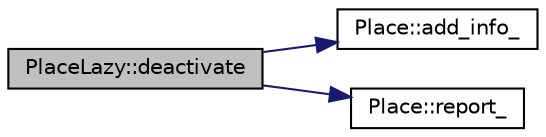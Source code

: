 digraph "PlaceLazy::deactivate"
{
  edge [fontname="Helvetica",fontsize="10",labelfontname="Helvetica",labelfontsize="10"];
  node [fontname="Helvetica",fontsize="10",shape=record];
  rankdir="LR";
  Node1 [label="PlaceLazy::deactivate",height=0.2,width=0.4,color="black", fillcolor="grey75", style="filled", fontcolor="black"];
  Node1 -> Node2 [color="midnightblue",fontsize="10",style="solid",fontname="Helvetica"];
  Node2 [label="Place::add_info_",height=0.2,width=0.4,color="black", fillcolor="white", style="filled",URL="$dd/d21/class_place.html#a46ca9e450b872465c3de5a72e3bbcda8"];
  Node1 -> Node3 [color="midnightblue",fontsize="10",style="solid",fontname="Helvetica"];
  Node3 [label="Place::report_",height=0.2,width=0.4,color="black", fillcolor="white", style="filled",URL="$dd/d21/class_place.html#a1e53541fda9d0ad92d00cfc58a51a465"];
}

